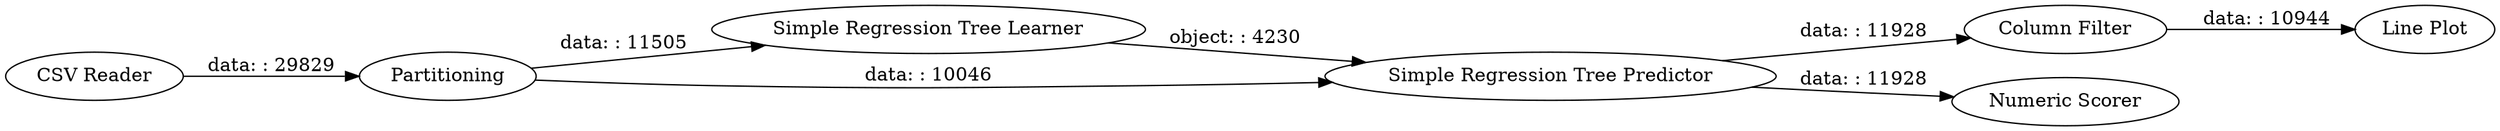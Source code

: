 digraph {
	"-3616449309149142530_3" [label="Simple Regression Tree Learner"]
	"-3616449309149142530_5" [label="Column Filter"]
	"-3616449309149142530_1" [label="CSV Reader"]
	"-3616449309149142530_4" [label="Simple Regression Tree Predictor"]
	"-3616449309149142530_7" [label="Numeric Scorer"]
	"-3616449309149142530_6" [label="Line Plot"]
	"-3616449309149142530_2" [label=Partitioning]
	"-3616449309149142530_2" -> "-3616449309149142530_3" [label="data: : 11505"]
	"-3616449309149142530_2" -> "-3616449309149142530_4" [label="data: : 10046"]
	"-3616449309149142530_3" -> "-3616449309149142530_4" [label="object: : 4230"]
	"-3616449309149142530_4" -> "-3616449309149142530_5" [label="data: : 11928"]
	"-3616449309149142530_4" -> "-3616449309149142530_7" [label="data: : 11928"]
	"-3616449309149142530_5" -> "-3616449309149142530_6" [label="data: : 10944"]
	"-3616449309149142530_1" -> "-3616449309149142530_2" [label="data: : 29829"]
	rankdir=LR
}
